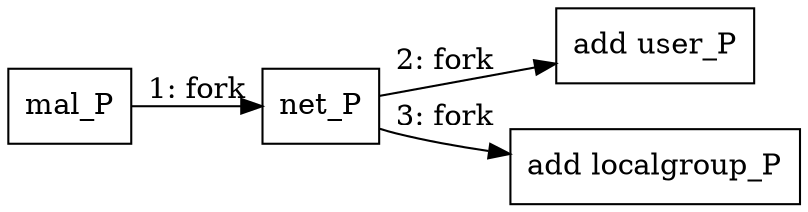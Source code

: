 digraph "T1078.003" {
rankdir="LR"
size="9"
fixedsize="false"
splines="true"
nodesep=0.3
ranksep=0
fontsize=10
overlap="scalexy"
engine= "neato"
	"mal_P" [node_type=Process shape=box]
	"net_P" [node_type=Process shape=box]
	"add user_P" [node_type=Process shape=box]
	"add localgroup_P" [node_type=Process shape=box]
	"mal_P" -> "net_P" [label="1: fork"]
	"net_P" -> "add user_P" [label="2: fork"]
	"net_P" -> "add localgroup_P" [label="3: fork"]
}
